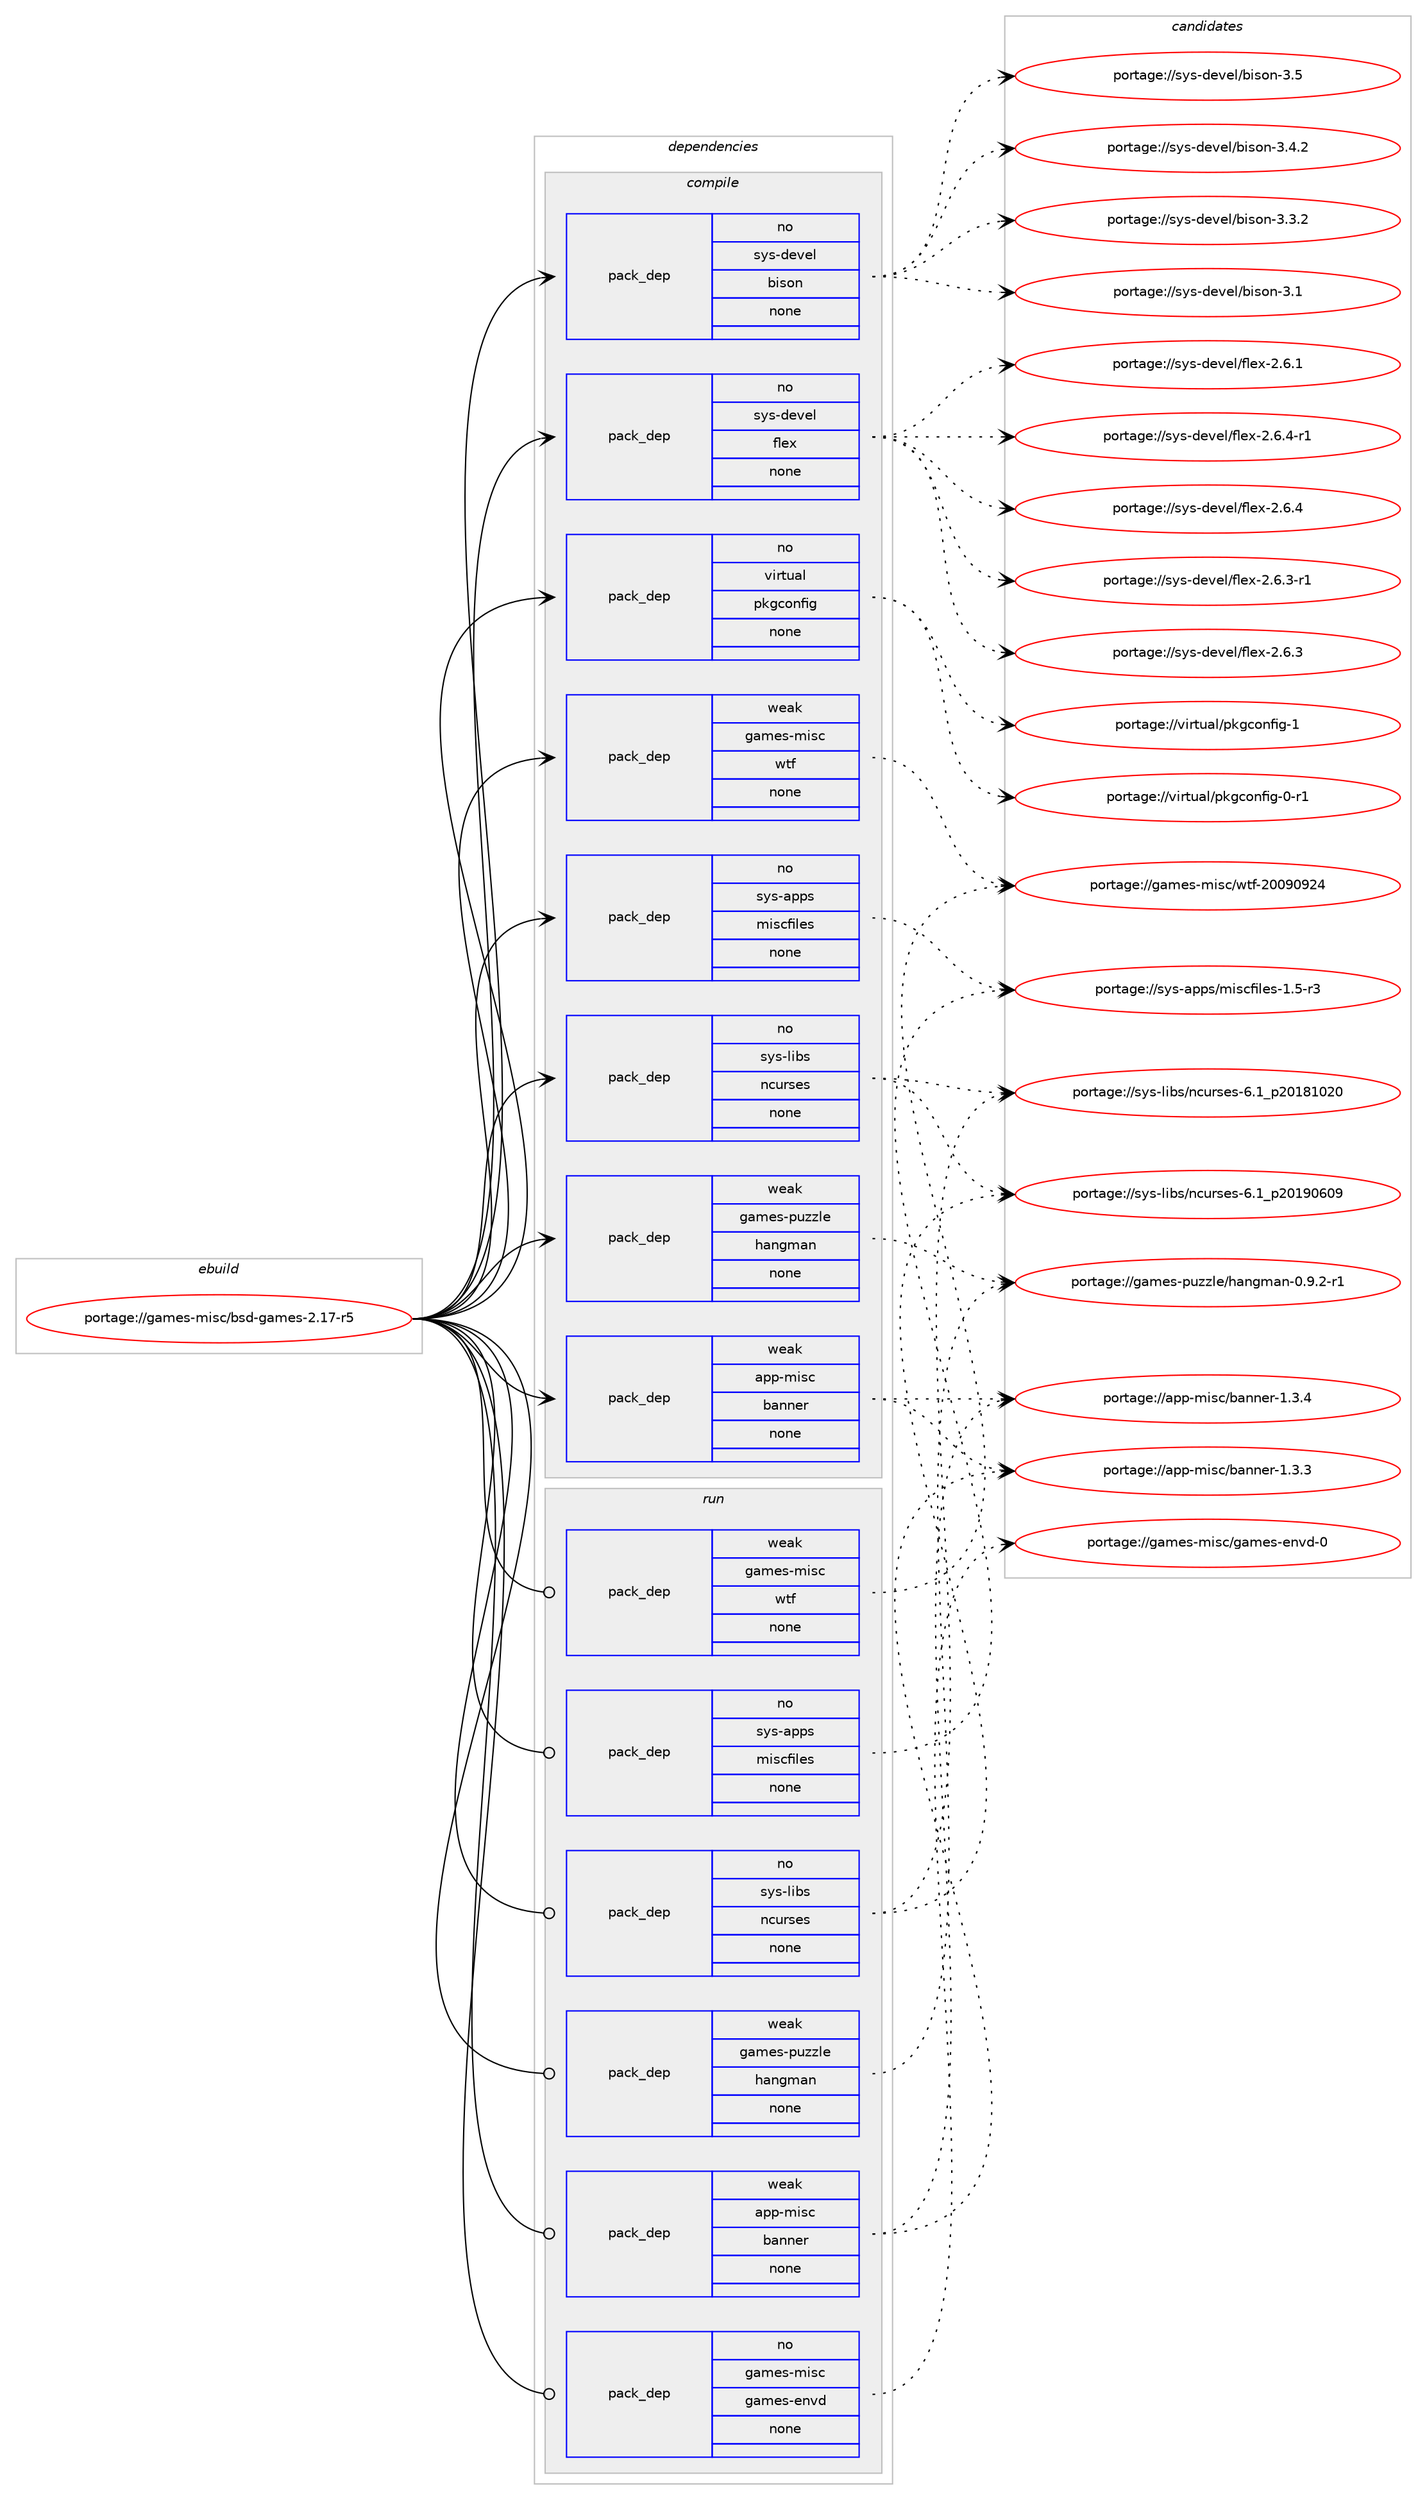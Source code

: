 digraph prolog {

# *************
# Graph options
# *************

newrank=true;
concentrate=true;
compound=true;
graph [rankdir=LR,fontname=Helvetica,fontsize=10,ranksep=1.5];#, ranksep=2.5, nodesep=0.2];
edge  [arrowhead=vee];
node  [fontname=Helvetica,fontsize=10];

# **********
# The ebuild
# **********

subgraph cluster_leftcol {
color=gray;
label=<<i>ebuild</i>>;
id [label="portage://games-misc/bsd-games-2.17-r5", color=red, width=4, href="../games-misc/bsd-games-2.17-r5.svg"];
}

# ****************
# The dependencies
# ****************

subgraph cluster_midcol {
color=gray;
label=<<i>dependencies</i>>;
subgraph cluster_compile {
fillcolor="#eeeeee";
style=filled;
label=<<i>compile</i>>;
subgraph pack221571 {
dependency285280 [label=<<TABLE BORDER="0" CELLBORDER="1" CELLSPACING="0" CELLPADDING="4" WIDTH="220"><TR><TD ROWSPAN="6" CELLPADDING="30">pack_dep</TD></TR><TR><TD WIDTH="110">no</TD></TR><TR><TD>sys-apps</TD></TR><TR><TD>miscfiles</TD></TR><TR><TD>none</TD></TR><TR><TD></TD></TR></TABLE>>, shape=none, color=blue];
}
id:e -> dependency285280:w [weight=20,style="solid",arrowhead="vee"];
subgraph pack221572 {
dependency285281 [label=<<TABLE BORDER="0" CELLBORDER="1" CELLSPACING="0" CELLPADDING="4" WIDTH="220"><TR><TD ROWSPAN="6" CELLPADDING="30">pack_dep</TD></TR><TR><TD WIDTH="110">no</TD></TR><TR><TD>sys-devel</TD></TR><TR><TD>bison</TD></TR><TR><TD>none</TD></TR><TR><TD></TD></TR></TABLE>>, shape=none, color=blue];
}
id:e -> dependency285281:w [weight=20,style="solid",arrowhead="vee"];
subgraph pack221573 {
dependency285282 [label=<<TABLE BORDER="0" CELLBORDER="1" CELLSPACING="0" CELLPADDING="4" WIDTH="220"><TR><TD ROWSPAN="6" CELLPADDING="30">pack_dep</TD></TR><TR><TD WIDTH="110">no</TD></TR><TR><TD>sys-devel</TD></TR><TR><TD>flex</TD></TR><TR><TD>none</TD></TR><TR><TD></TD></TR></TABLE>>, shape=none, color=blue];
}
id:e -> dependency285282:w [weight=20,style="solid",arrowhead="vee"];
subgraph pack221574 {
dependency285283 [label=<<TABLE BORDER="0" CELLBORDER="1" CELLSPACING="0" CELLPADDING="4" WIDTH="220"><TR><TD ROWSPAN="6" CELLPADDING="30">pack_dep</TD></TR><TR><TD WIDTH="110">no</TD></TR><TR><TD>sys-libs</TD></TR><TR><TD>ncurses</TD></TR><TR><TD>none</TD></TR><TR><TD></TD></TR></TABLE>>, shape=none, color=blue];
}
id:e -> dependency285283:w [weight=20,style="solid",arrowhead="vee"];
subgraph pack221575 {
dependency285284 [label=<<TABLE BORDER="0" CELLBORDER="1" CELLSPACING="0" CELLPADDING="4" WIDTH="220"><TR><TD ROWSPAN="6" CELLPADDING="30">pack_dep</TD></TR><TR><TD WIDTH="110">no</TD></TR><TR><TD>virtual</TD></TR><TR><TD>pkgconfig</TD></TR><TR><TD>none</TD></TR><TR><TD></TD></TR></TABLE>>, shape=none, color=blue];
}
id:e -> dependency285284:w [weight=20,style="solid",arrowhead="vee"];
subgraph pack221576 {
dependency285285 [label=<<TABLE BORDER="0" CELLBORDER="1" CELLSPACING="0" CELLPADDING="4" WIDTH="220"><TR><TD ROWSPAN="6" CELLPADDING="30">pack_dep</TD></TR><TR><TD WIDTH="110">weak</TD></TR><TR><TD>app-misc</TD></TR><TR><TD>banner</TD></TR><TR><TD>none</TD></TR><TR><TD></TD></TR></TABLE>>, shape=none, color=blue];
}
id:e -> dependency285285:w [weight=20,style="solid",arrowhead="vee"];
subgraph pack221577 {
dependency285286 [label=<<TABLE BORDER="0" CELLBORDER="1" CELLSPACING="0" CELLPADDING="4" WIDTH="220"><TR><TD ROWSPAN="6" CELLPADDING="30">pack_dep</TD></TR><TR><TD WIDTH="110">weak</TD></TR><TR><TD>games-misc</TD></TR><TR><TD>wtf</TD></TR><TR><TD>none</TD></TR><TR><TD></TD></TR></TABLE>>, shape=none, color=blue];
}
id:e -> dependency285286:w [weight=20,style="solid",arrowhead="vee"];
subgraph pack221578 {
dependency285287 [label=<<TABLE BORDER="0" CELLBORDER="1" CELLSPACING="0" CELLPADDING="4" WIDTH="220"><TR><TD ROWSPAN="6" CELLPADDING="30">pack_dep</TD></TR><TR><TD WIDTH="110">weak</TD></TR><TR><TD>games-puzzle</TD></TR><TR><TD>hangman</TD></TR><TR><TD>none</TD></TR><TR><TD></TD></TR></TABLE>>, shape=none, color=blue];
}
id:e -> dependency285287:w [weight=20,style="solid",arrowhead="vee"];
}
subgraph cluster_compileandrun {
fillcolor="#eeeeee";
style=filled;
label=<<i>compile and run</i>>;
}
subgraph cluster_run {
fillcolor="#eeeeee";
style=filled;
label=<<i>run</i>>;
subgraph pack221579 {
dependency285288 [label=<<TABLE BORDER="0" CELLBORDER="1" CELLSPACING="0" CELLPADDING="4" WIDTH="220"><TR><TD ROWSPAN="6" CELLPADDING="30">pack_dep</TD></TR><TR><TD WIDTH="110">no</TD></TR><TR><TD>games-misc</TD></TR><TR><TD>games-envd</TD></TR><TR><TD>none</TD></TR><TR><TD></TD></TR></TABLE>>, shape=none, color=blue];
}
id:e -> dependency285288:w [weight=20,style="solid",arrowhead="odot"];
subgraph pack221580 {
dependency285289 [label=<<TABLE BORDER="0" CELLBORDER="1" CELLSPACING="0" CELLPADDING="4" WIDTH="220"><TR><TD ROWSPAN="6" CELLPADDING="30">pack_dep</TD></TR><TR><TD WIDTH="110">no</TD></TR><TR><TD>sys-apps</TD></TR><TR><TD>miscfiles</TD></TR><TR><TD>none</TD></TR><TR><TD></TD></TR></TABLE>>, shape=none, color=blue];
}
id:e -> dependency285289:w [weight=20,style="solid",arrowhead="odot"];
subgraph pack221581 {
dependency285290 [label=<<TABLE BORDER="0" CELLBORDER="1" CELLSPACING="0" CELLPADDING="4" WIDTH="220"><TR><TD ROWSPAN="6" CELLPADDING="30">pack_dep</TD></TR><TR><TD WIDTH="110">no</TD></TR><TR><TD>sys-libs</TD></TR><TR><TD>ncurses</TD></TR><TR><TD>none</TD></TR><TR><TD></TD></TR></TABLE>>, shape=none, color=blue];
}
id:e -> dependency285290:w [weight=20,style="solid",arrowhead="odot"];
subgraph pack221582 {
dependency285291 [label=<<TABLE BORDER="0" CELLBORDER="1" CELLSPACING="0" CELLPADDING="4" WIDTH="220"><TR><TD ROWSPAN="6" CELLPADDING="30">pack_dep</TD></TR><TR><TD WIDTH="110">weak</TD></TR><TR><TD>app-misc</TD></TR><TR><TD>banner</TD></TR><TR><TD>none</TD></TR><TR><TD></TD></TR></TABLE>>, shape=none, color=blue];
}
id:e -> dependency285291:w [weight=20,style="solid",arrowhead="odot"];
subgraph pack221583 {
dependency285292 [label=<<TABLE BORDER="0" CELLBORDER="1" CELLSPACING="0" CELLPADDING="4" WIDTH="220"><TR><TD ROWSPAN="6" CELLPADDING="30">pack_dep</TD></TR><TR><TD WIDTH="110">weak</TD></TR><TR><TD>games-misc</TD></TR><TR><TD>wtf</TD></TR><TR><TD>none</TD></TR><TR><TD></TD></TR></TABLE>>, shape=none, color=blue];
}
id:e -> dependency285292:w [weight=20,style="solid",arrowhead="odot"];
subgraph pack221584 {
dependency285293 [label=<<TABLE BORDER="0" CELLBORDER="1" CELLSPACING="0" CELLPADDING="4" WIDTH="220"><TR><TD ROWSPAN="6" CELLPADDING="30">pack_dep</TD></TR><TR><TD WIDTH="110">weak</TD></TR><TR><TD>games-puzzle</TD></TR><TR><TD>hangman</TD></TR><TR><TD>none</TD></TR><TR><TD></TD></TR></TABLE>>, shape=none, color=blue];
}
id:e -> dependency285293:w [weight=20,style="solid",arrowhead="odot"];
}
}

# **************
# The candidates
# **************

subgraph cluster_choices {
rank=same;
color=gray;
label=<<i>candidates</i>>;

subgraph choice221571 {
color=black;
nodesep=1;
choice11512111545971121121154710910511599102105108101115454946534511451 [label="portage://sys-apps/miscfiles-1.5-r3", color=red, width=4,href="../sys-apps/miscfiles-1.5-r3.svg"];
dependency285280:e -> choice11512111545971121121154710910511599102105108101115454946534511451:w [style=dotted,weight="100"];
}
subgraph choice221572 {
color=black;
nodesep=1;
choice11512111545100101118101108479810511511111045514653 [label="portage://sys-devel/bison-3.5", color=red, width=4,href="../sys-devel/bison-3.5.svg"];
choice115121115451001011181011084798105115111110455146524650 [label="portage://sys-devel/bison-3.4.2", color=red, width=4,href="../sys-devel/bison-3.4.2.svg"];
choice115121115451001011181011084798105115111110455146514650 [label="portage://sys-devel/bison-3.3.2", color=red, width=4,href="../sys-devel/bison-3.3.2.svg"];
choice11512111545100101118101108479810511511111045514649 [label="portage://sys-devel/bison-3.1", color=red, width=4,href="../sys-devel/bison-3.1.svg"];
dependency285281:e -> choice11512111545100101118101108479810511511111045514653:w [style=dotted,weight="100"];
dependency285281:e -> choice115121115451001011181011084798105115111110455146524650:w [style=dotted,weight="100"];
dependency285281:e -> choice115121115451001011181011084798105115111110455146514650:w [style=dotted,weight="100"];
dependency285281:e -> choice11512111545100101118101108479810511511111045514649:w [style=dotted,weight="100"];
}
subgraph choice221573 {
color=black;
nodesep=1;
choice11512111545100101118101108471021081011204550465446524511449 [label="portage://sys-devel/flex-2.6.4-r1", color=red, width=4,href="../sys-devel/flex-2.6.4-r1.svg"];
choice1151211154510010111810110847102108101120455046544652 [label="portage://sys-devel/flex-2.6.4", color=red, width=4,href="../sys-devel/flex-2.6.4.svg"];
choice11512111545100101118101108471021081011204550465446514511449 [label="portage://sys-devel/flex-2.6.3-r1", color=red, width=4,href="../sys-devel/flex-2.6.3-r1.svg"];
choice1151211154510010111810110847102108101120455046544651 [label="portage://sys-devel/flex-2.6.3", color=red, width=4,href="../sys-devel/flex-2.6.3.svg"];
choice1151211154510010111810110847102108101120455046544649 [label="portage://sys-devel/flex-2.6.1", color=red, width=4,href="../sys-devel/flex-2.6.1.svg"];
dependency285282:e -> choice11512111545100101118101108471021081011204550465446524511449:w [style=dotted,weight="100"];
dependency285282:e -> choice1151211154510010111810110847102108101120455046544652:w [style=dotted,weight="100"];
dependency285282:e -> choice11512111545100101118101108471021081011204550465446514511449:w [style=dotted,weight="100"];
dependency285282:e -> choice1151211154510010111810110847102108101120455046544651:w [style=dotted,weight="100"];
dependency285282:e -> choice1151211154510010111810110847102108101120455046544649:w [style=dotted,weight="100"];
}
subgraph choice221574 {
color=black;
nodesep=1;
choice1151211154510810598115471109911711411510111545544649951125048495748544857 [label="portage://sys-libs/ncurses-6.1_p20190609", color=red, width=4,href="../sys-libs/ncurses-6.1_p20190609.svg"];
choice1151211154510810598115471109911711411510111545544649951125048495649485048 [label="portage://sys-libs/ncurses-6.1_p20181020", color=red, width=4,href="../sys-libs/ncurses-6.1_p20181020.svg"];
dependency285283:e -> choice1151211154510810598115471109911711411510111545544649951125048495748544857:w [style=dotted,weight="100"];
dependency285283:e -> choice1151211154510810598115471109911711411510111545544649951125048495649485048:w [style=dotted,weight="100"];
}
subgraph choice221575 {
color=black;
nodesep=1;
choice1181051141161179710847112107103991111101021051034549 [label="portage://virtual/pkgconfig-1", color=red, width=4,href="../virtual/pkgconfig-1.svg"];
choice11810511411611797108471121071039911111010210510345484511449 [label="portage://virtual/pkgconfig-0-r1", color=red, width=4,href="../virtual/pkgconfig-0-r1.svg"];
dependency285284:e -> choice1181051141161179710847112107103991111101021051034549:w [style=dotted,weight="100"];
dependency285284:e -> choice11810511411611797108471121071039911111010210510345484511449:w [style=dotted,weight="100"];
}
subgraph choice221576 {
color=black;
nodesep=1;
choice971121124510910511599479897110110101114454946514652 [label="portage://app-misc/banner-1.3.4", color=red, width=4,href="../app-misc/banner-1.3.4.svg"];
choice971121124510910511599479897110110101114454946514651 [label="portage://app-misc/banner-1.3.3", color=red, width=4,href="../app-misc/banner-1.3.3.svg"];
dependency285285:e -> choice971121124510910511599479897110110101114454946514652:w [style=dotted,weight="100"];
dependency285285:e -> choice971121124510910511599479897110110101114454946514651:w [style=dotted,weight="100"];
}
subgraph choice221577 {
color=black;
nodesep=1;
choice10397109101115451091051159947119116102455048485748575052 [label="portage://games-misc/wtf-20090924", color=red, width=4,href="../games-misc/wtf-20090924.svg"];
dependency285286:e -> choice10397109101115451091051159947119116102455048485748575052:w [style=dotted,weight="100"];
}
subgraph choice221578 {
color=black;
nodesep=1;
choice10397109101115451121171221221081014710497110103109971104548465746504511449 [label="portage://games-puzzle/hangman-0.9.2-r1", color=red, width=4,href="../games-puzzle/hangman-0.9.2-r1.svg"];
dependency285287:e -> choice10397109101115451121171221221081014710497110103109971104548465746504511449:w [style=dotted,weight="100"];
}
subgraph choice221579 {
color=black;
nodesep=1;
choice1039710910111545109105115994710397109101115451011101181004548 [label="portage://games-misc/games-envd-0", color=red, width=4,href="../games-misc/games-envd-0.svg"];
dependency285288:e -> choice1039710910111545109105115994710397109101115451011101181004548:w [style=dotted,weight="100"];
}
subgraph choice221580 {
color=black;
nodesep=1;
choice11512111545971121121154710910511599102105108101115454946534511451 [label="portage://sys-apps/miscfiles-1.5-r3", color=red, width=4,href="../sys-apps/miscfiles-1.5-r3.svg"];
dependency285289:e -> choice11512111545971121121154710910511599102105108101115454946534511451:w [style=dotted,weight="100"];
}
subgraph choice221581 {
color=black;
nodesep=1;
choice1151211154510810598115471109911711411510111545544649951125048495748544857 [label="portage://sys-libs/ncurses-6.1_p20190609", color=red, width=4,href="../sys-libs/ncurses-6.1_p20190609.svg"];
choice1151211154510810598115471109911711411510111545544649951125048495649485048 [label="portage://sys-libs/ncurses-6.1_p20181020", color=red, width=4,href="../sys-libs/ncurses-6.1_p20181020.svg"];
dependency285290:e -> choice1151211154510810598115471109911711411510111545544649951125048495748544857:w [style=dotted,weight="100"];
dependency285290:e -> choice1151211154510810598115471109911711411510111545544649951125048495649485048:w [style=dotted,weight="100"];
}
subgraph choice221582 {
color=black;
nodesep=1;
choice971121124510910511599479897110110101114454946514652 [label="portage://app-misc/banner-1.3.4", color=red, width=4,href="../app-misc/banner-1.3.4.svg"];
choice971121124510910511599479897110110101114454946514651 [label="portage://app-misc/banner-1.3.3", color=red, width=4,href="../app-misc/banner-1.3.3.svg"];
dependency285291:e -> choice971121124510910511599479897110110101114454946514652:w [style=dotted,weight="100"];
dependency285291:e -> choice971121124510910511599479897110110101114454946514651:w [style=dotted,weight="100"];
}
subgraph choice221583 {
color=black;
nodesep=1;
choice10397109101115451091051159947119116102455048485748575052 [label="portage://games-misc/wtf-20090924", color=red, width=4,href="../games-misc/wtf-20090924.svg"];
dependency285292:e -> choice10397109101115451091051159947119116102455048485748575052:w [style=dotted,weight="100"];
}
subgraph choice221584 {
color=black;
nodesep=1;
choice10397109101115451121171221221081014710497110103109971104548465746504511449 [label="portage://games-puzzle/hangman-0.9.2-r1", color=red, width=4,href="../games-puzzle/hangman-0.9.2-r1.svg"];
dependency285293:e -> choice10397109101115451121171221221081014710497110103109971104548465746504511449:w [style=dotted,weight="100"];
}
}

}
